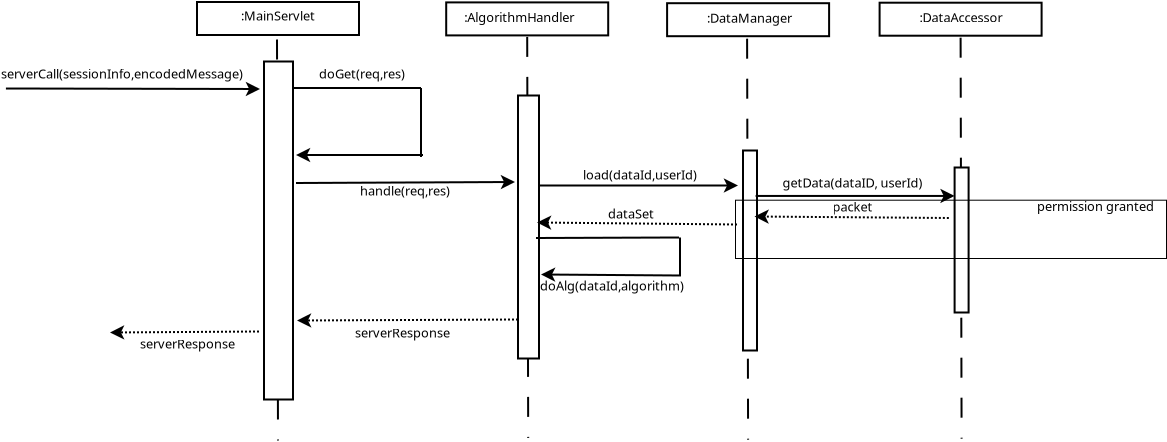 <?xml version="1.0" encoding="UTF-8"?>
<dia:diagram xmlns:dia="http://www.lysator.liu.se/~alla/dia/">
  <dia:layer name="Hintergrund" visible="true" active="true">
    <dia:object type="Standard - Line" version="0" id="O0">
      <dia:attribute name="obj_pos">
        <dia:point val="9.7,0.7"/>
      </dia:attribute>
      <dia:attribute name="obj_bb">
        <dia:rectangle val="9.65,0.65;9.8,20.8"/>
      </dia:attribute>
      <dia:attribute name="conn_endpoints">
        <dia:point val="9.7,0.7"/>
        <dia:point val="9.75,20.75"/>
      </dia:attribute>
      <dia:attribute name="numcp">
        <dia:int val="1"/>
      </dia:attribute>
      <dia:attribute name="line_style">
        <dia:enum val="1"/>
      </dia:attribute>
    </dia:object>
    <dia:object type="Standard - Line" version="0" id="O1">
      <dia:attribute name="obj_pos">
        <dia:point val="33.205,0.66"/>
      </dia:attribute>
      <dia:attribute name="obj_bb">
        <dia:rectangle val="33.155,0.61;33.305,20.76"/>
      </dia:attribute>
      <dia:attribute name="conn_endpoints">
        <dia:point val="33.205,0.66"/>
        <dia:point val="33.255,20.71"/>
      </dia:attribute>
      <dia:attribute name="numcp">
        <dia:int val="1"/>
      </dia:attribute>
      <dia:attribute name="line_style">
        <dia:enum val="1"/>
      </dia:attribute>
    </dia:object>
    <dia:object type="Standard - Line" version="0" id="O2">
      <dia:attribute name="obj_pos">
        <dia:point val="22.21,0.57"/>
      </dia:attribute>
      <dia:attribute name="obj_bb">
        <dia:rectangle val="22.16,0.52;22.31,20.67"/>
      </dia:attribute>
      <dia:attribute name="conn_endpoints">
        <dia:point val="22.21,0.57"/>
        <dia:point val="22.26,20.62"/>
      </dia:attribute>
      <dia:attribute name="numcp">
        <dia:int val="1"/>
      </dia:attribute>
      <dia:attribute name="line_style">
        <dia:enum val="1"/>
      </dia:attribute>
    </dia:object>
    <dia:object type="Standard - Box" version="0" id="O3">
      <dia:attribute name="obj_pos">
        <dia:point val="9.05,1.8"/>
      </dia:attribute>
      <dia:attribute name="obj_bb">
        <dia:rectangle val="9,1.75;10.55,18.75"/>
      </dia:attribute>
      <dia:attribute name="elem_corner">
        <dia:point val="9.05,1.8"/>
      </dia:attribute>
      <dia:attribute name="elem_width">
        <dia:real val="1.45"/>
      </dia:attribute>
      <dia:attribute name="elem_height">
        <dia:real val="16.9"/>
      </dia:attribute>
      <dia:attribute name="show_background">
        <dia:boolean val="true"/>
      </dia:attribute>
    </dia:object>
    <dia:object type="Standard - Box" version="0" id="O4">
      <dia:attribute name="obj_pos">
        <dia:point val="21.75,3.5"/>
      </dia:attribute>
      <dia:attribute name="obj_bb">
        <dia:rectangle val="21.7,3.45;22.85,16.7"/>
      </dia:attribute>
      <dia:attribute name="elem_corner">
        <dia:point val="21.75,3.5"/>
      </dia:attribute>
      <dia:attribute name="elem_width">
        <dia:real val="1.05"/>
      </dia:attribute>
      <dia:attribute name="elem_height">
        <dia:real val="13.15"/>
      </dia:attribute>
      <dia:attribute name="show_background">
        <dia:boolean val="true"/>
      </dia:attribute>
    </dia:object>
    <dia:object type="Standard - Box" version="0" id="O5">
      <dia:attribute name="obj_pos">
        <dia:point val="33,6.25"/>
      </dia:attribute>
      <dia:attribute name="obj_bb">
        <dia:rectangle val="32.95,6.2;33.75,16.3"/>
      </dia:attribute>
      <dia:attribute name="elem_corner">
        <dia:point val="33,6.25"/>
      </dia:attribute>
      <dia:attribute name="elem_width">
        <dia:real val="0.7"/>
      </dia:attribute>
      <dia:attribute name="elem_height">
        <dia:real val="10"/>
      </dia:attribute>
      <dia:attribute name="show_background">
        <dia:boolean val="true"/>
      </dia:attribute>
    </dia:object>
    <dia:object type="Standard - Text" version="1" id="O6">
      <dia:attribute name="obj_pos">
        <dia:point val="10.75,0.375"/>
      </dia:attribute>
      <dia:attribute name="obj_bb">
        <dia:rectangle val="10.75,-0.22;10.75,0.527"/>
      </dia:attribute>
      <dia:attribute name="text">
        <dia:composite type="text">
          <dia:attribute name="string">
            <dia:string>##</dia:string>
          </dia:attribute>
          <dia:attribute name="font">
            <dia:font family="sans" style="0" name="Helvetica"/>
          </dia:attribute>
          <dia:attribute name="height">
            <dia:real val="0.8"/>
          </dia:attribute>
          <dia:attribute name="pos">
            <dia:point val="10.75,0.375"/>
          </dia:attribute>
          <dia:attribute name="color">
            <dia:color val="#000000"/>
          </dia:attribute>
          <dia:attribute name="alignment">
            <dia:enum val="0"/>
          </dia:attribute>
        </dia:composite>
      </dia:attribute>
      <dia:attribute name="valign">
        <dia:enum val="3"/>
      </dia:attribute>
    </dia:object>
    <dia:object type="Standard - Box" version="0" id="O7">
      <dia:attribute name="obj_pos">
        <dia:point val="5.7,-1.175"/>
      </dia:attribute>
      <dia:attribute name="obj_bb">
        <dia:rectangle val="5.65,-1.225;13.85,0.525"/>
      </dia:attribute>
      <dia:attribute name="elem_corner">
        <dia:point val="5.7,-1.175"/>
      </dia:attribute>
      <dia:attribute name="elem_width">
        <dia:real val="8.1"/>
      </dia:attribute>
      <dia:attribute name="elem_height">
        <dia:real val="1.65"/>
      </dia:attribute>
      <dia:attribute name="show_background">
        <dia:boolean val="true"/>
      </dia:attribute>
    </dia:object>
    <dia:object type="Standard - Box" version="0" id="O8">
      <dia:attribute name="obj_pos">
        <dia:point val="29.205,-1.115"/>
      </dia:attribute>
      <dia:attribute name="obj_bb">
        <dia:rectangle val="29.155,-1.165;37.355,0.585"/>
      </dia:attribute>
      <dia:attribute name="elem_corner">
        <dia:point val="29.205,-1.115"/>
      </dia:attribute>
      <dia:attribute name="elem_width">
        <dia:real val="8.1"/>
      </dia:attribute>
      <dia:attribute name="elem_height">
        <dia:real val="1.65"/>
      </dia:attribute>
      <dia:attribute name="show_background">
        <dia:boolean val="true"/>
      </dia:attribute>
    </dia:object>
    <dia:object type="Standard - Box" version="0" id="O9">
      <dia:attribute name="obj_pos">
        <dia:point val="18.16,-1.155"/>
      </dia:attribute>
      <dia:attribute name="obj_bb">
        <dia:rectangle val="18.11,-1.205;26.31,0.545"/>
      </dia:attribute>
      <dia:attribute name="elem_corner">
        <dia:point val="18.16,-1.155"/>
      </dia:attribute>
      <dia:attribute name="elem_width">
        <dia:real val="8.1"/>
      </dia:attribute>
      <dia:attribute name="elem_height">
        <dia:real val="1.65"/>
      </dia:attribute>
      <dia:attribute name="show_background">
        <dia:boolean val="true"/>
      </dia:attribute>
    </dia:object>
    <dia:object type="Standard - Text" version="1" id="O10">
      <dia:attribute name="obj_pos">
        <dia:point val="7.9,-0.25"/>
      </dia:attribute>
      <dia:attribute name="obj_bb">
        <dia:rectangle val="7.9,-0.845;11.91,-0.098"/>
      </dia:attribute>
      <dia:attribute name="text">
        <dia:composite type="text">
          <dia:attribute name="string">
            <dia:string>#:MainServlet#</dia:string>
          </dia:attribute>
          <dia:attribute name="font">
            <dia:font family="sans" style="0" name="Helvetica"/>
          </dia:attribute>
          <dia:attribute name="height">
            <dia:real val="0.8"/>
          </dia:attribute>
          <dia:attribute name="pos">
            <dia:point val="7.9,-0.25"/>
          </dia:attribute>
          <dia:attribute name="color">
            <dia:color val="#000000"/>
          </dia:attribute>
          <dia:attribute name="alignment">
            <dia:enum val="0"/>
          </dia:attribute>
        </dia:composite>
      </dia:attribute>
      <dia:attribute name="valign">
        <dia:enum val="3"/>
      </dia:attribute>
    </dia:object>
    <dia:object type="Standard - Text" version="1" id="O11">
      <dia:attribute name="obj_pos">
        <dia:point val="19.06,-0.18"/>
      </dia:attribute>
      <dia:attribute name="obj_bb">
        <dia:rectangle val="19.06,-0.775;24.93,-0.028"/>
      </dia:attribute>
      <dia:attribute name="text">
        <dia:composite type="text">
          <dia:attribute name="string">
            <dia:string>#:AlgorithmHandler#</dia:string>
          </dia:attribute>
          <dia:attribute name="font">
            <dia:font family="sans" style="0" name="Helvetica"/>
          </dia:attribute>
          <dia:attribute name="height">
            <dia:real val="0.8"/>
          </dia:attribute>
          <dia:attribute name="pos">
            <dia:point val="19.06,-0.18"/>
          </dia:attribute>
          <dia:attribute name="color">
            <dia:color val="#000000"/>
          </dia:attribute>
          <dia:attribute name="alignment">
            <dia:enum val="0"/>
          </dia:attribute>
        </dia:composite>
      </dia:attribute>
      <dia:attribute name="valign">
        <dia:enum val="3"/>
      </dia:attribute>
    </dia:object>
    <dia:object type="Standard - Text" version="1" id="O12">
      <dia:attribute name="obj_pos">
        <dia:point val="31.205,-0.14"/>
      </dia:attribute>
      <dia:attribute name="obj_bb">
        <dia:rectangle val="31.205,-0.735;35.755,0.013"/>
      </dia:attribute>
      <dia:attribute name="text">
        <dia:composite type="text">
          <dia:attribute name="string">
            <dia:string>#:DataManager#</dia:string>
          </dia:attribute>
          <dia:attribute name="font">
            <dia:font family="sans" style="0" name="Helvetica"/>
          </dia:attribute>
          <dia:attribute name="height">
            <dia:real val="0.8"/>
          </dia:attribute>
          <dia:attribute name="pos">
            <dia:point val="31.205,-0.14"/>
          </dia:attribute>
          <dia:attribute name="color">
            <dia:color val="#000000"/>
          </dia:attribute>
          <dia:attribute name="alignment">
            <dia:enum val="0"/>
          </dia:attribute>
        </dia:composite>
      </dia:attribute>
      <dia:attribute name="valign">
        <dia:enum val="3"/>
      </dia:attribute>
    </dia:object>
    <dia:object type="Standard - Line" version="0" id="O13">
      <dia:attribute name="obj_pos">
        <dia:point val="-3.854,3.15"/>
      </dia:attribute>
      <dia:attribute name="obj_bb">
        <dia:rectangle val="-3.904,2.812;8.962,3.536"/>
      </dia:attribute>
      <dia:attribute name="conn_endpoints">
        <dia:point val="-3.854,3.15"/>
        <dia:point val="8.85,3.175"/>
      </dia:attribute>
      <dia:attribute name="numcp">
        <dia:int val="1"/>
      </dia:attribute>
      <dia:attribute name="end_arrow">
        <dia:enum val="22"/>
      </dia:attribute>
      <dia:attribute name="end_arrow_length">
        <dia:real val="0.5"/>
      </dia:attribute>
      <dia:attribute name="end_arrow_width">
        <dia:real val="0.5"/>
      </dia:attribute>
    </dia:object>
    <dia:object type="Standard - Line" version="0" id="O14">
      <dia:attribute name="obj_pos">
        <dia:point val="10.55,3.125"/>
      </dia:attribute>
      <dia:attribute name="obj_bb">
        <dia:rectangle val="10.5,3.075;16.95,3.175"/>
      </dia:attribute>
      <dia:attribute name="conn_endpoints">
        <dia:point val="10.55,3.125"/>
        <dia:point val="16.9,3.125"/>
      </dia:attribute>
      <dia:attribute name="numcp">
        <dia:int val="1"/>
      </dia:attribute>
    </dia:object>
    <dia:object type="Standard - Line" version="0" id="O15">
      <dia:attribute name="obj_pos">
        <dia:point val="16.9,3.125"/>
      </dia:attribute>
      <dia:attribute name="obj_bb">
        <dia:rectangle val="16.85,3.075;16.95,6.625"/>
      </dia:attribute>
      <dia:attribute name="conn_endpoints">
        <dia:point val="16.9,3.125"/>
        <dia:point val="16.9,6.575"/>
      </dia:attribute>
      <dia:attribute name="numcp">
        <dia:int val="1"/>
      </dia:attribute>
    </dia:object>
    <dia:object type="Standard - Line" version="0" id="O16">
      <dia:attribute name="obj_pos">
        <dia:point val="17,6.475"/>
      </dia:attribute>
      <dia:attribute name="obj_bb">
        <dia:rectangle val="10.538,6.113;17.05,6.837"/>
      </dia:attribute>
      <dia:attribute name="conn_endpoints">
        <dia:point val="17,6.475"/>
        <dia:point val="10.65,6.475"/>
      </dia:attribute>
      <dia:attribute name="numcp">
        <dia:int val="1"/>
      </dia:attribute>
      <dia:attribute name="end_arrow">
        <dia:enum val="22"/>
      </dia:attribute>
      <dia:attribute name="end_arrow_length">
        <dia:real val="0.5"/>
      </dia:attribute>
      <dia:attribute name="end_arrow_width">
        <dia:real val="0.5"/>
      </dia:attribute>
    </dia:object>
    <dia:object type="Standard - Line" version="0" id="O17">
      <dia:attribute name="obj_pos">
        <dia:point val="10.65,7.875"/>
      </dia:attribute>
      <dia:attribute name="obj_bb">
        <dia:rectangle val="10.6,7.466;21.712,8.19"/>
      </dia:attribute>
      <dia:attribute name="conn_endpoints">
        <dia:point val="10.65,7.875"/>
        <dia:point val="21.6,7.825"/>
      </dia:attribute>
      <dia:attribute name="numcp">
        <dia:int val="1"/>
      </dia:attribute>
      <dia:attribute name="end_arrow">
        <dia:enum val="22"/>
      </dia:attribute>
      <dia:attribute name="end_arrow_length">
        <dia:real val="0.5"/>
      </dia:attribute>
      <dia:attribute name="end_arrow_width">
        <dia:real val="0.5"/>
      </dia:attribute>
    </dia:object>
    <dia:object type="Standard - Line" version="0" id="O18">
      <dia:attribute name="obj_pos">
        <dia:point val="21.75,14.7"/>
      </dia:attribute>
      <dia:attribute name="obj_bb">
        <dia:rectangle val="10.588,14.385;21.8,15.109"/>
      </dia:attribute>
      <dia:attribute name="conn_endpoints">
        <dia:point val="21.75,14.7"/>
        <dia:point val="10.7,14.75"/>
      </dia:attribute>
      <dia:attribute name="numcp">
        <dia:int val="1"/>
      </dia:attribute>
      <dia:attribute name="line_style">
        <dia:enum val="4"/>
      </dia:attribute>
      <dia:attribute name="end_arrow">
        <dia:enum val="22"/>
      </dia:attribute>
      <dia:attribute name="end_arrow_length">
        <dia:real val="0.5"/>
      </dia:attribute>
      <dia:attribute name="end_arrow_width">
        <dia:real val="0.5"/>
      </dia:attribute>
    </dia:object>
    <dia:object type="Standard - Line" version="0" id="O19">
      <dia:attribute name="obj_pos">
        <dia:point val="8.8,15.3"/>
      </dia:attribute>
      <dia:attribute name="obj_bb">
        <dia:rectangle val="1.238,14.984;8.85,15.708"/>
      </dia:attribute>
      <dia:attribute name="conn_endpoints">
        <dia:point val="8.8,15.3"/>
        <dia:point val="1.35,15.35"/>
      </dia:attribute>
      <dia:attribute name="numcp">
        <dia:int val="1"/>
      </dia:attribute>
      <dia:attribute name="line_style">
        <dia:enum val="4"/>
      </dia:attribute>
      <dia:attribute name="end_arrow">
        <dia:enum val="22"/>
      </dia:attribute>
      <dia:attribute name="end_arrow_length">
        <dia:real val="0.5"/>
      </dia:attribute>
      <dia:attribute name="end_arrow_width">
        <dia:real val="0.5"/>
      </dia:attribute>
    </dia:object>
    <dia:object type="Standard - Line" version="0" id="O20">
      <dia:attribute name="obj_pos">
        <dia:point val="22.65,10.625"/>
      </dia:attribute>
      <dia:attribute name="obj_bb">
        <dia:rectangle val="22.6,10.55;29.85,10.675"/>
      </dia:attribute>
      <dia:attribute name="conn_endpoints">
        <dia:point val="22.65,10.625"/>
        <dia:point val="29.8,10.6"/>
      </dia:attribute>
      <dia:attribute name="numcp">
        <dia:int val="1"/>
      </dia:attribute>
    </dia:object>
    <dia:object type="Standard - Line" version="0" id="O21">
      <dia:attribute name="obj_pos">
        <dia:point val="29.9,12.5"/>
      </dia:attribute>
      <dia:attribute name="obj_bb">
        <dia:rectangle val="22.788,12.093;29.95,12.816"/>
      </dia:attribute>
      <dia:attribute name="conn_endpoints">
        <dia:point val="29.9,12.5"/>
        <dia:point val="22.9,12.45"/>
      </dia:attribute>
      <dia:attribute name="numcp">
        <dia:int val="1"/>
      </dia:attribute>
      <dia:attribute name="end_arrow">
        <dia:enum val="22"/>
      </dia:attribute>
      <dia:attribute name="end_arrow_length">
        <dia:real val="0.5"/>
      </dia:attribute>
      <dia:attribute name="end_arrow_width">
        <dia:real val="0.5"/>
      </dia:attribute>
    </dia:object>
    <dia:object type="Standard - Text" version="1" id="O22">
      <dia:attribute name="obj_pos">
        <dia:point val="2.85,16.15"/>
      </dia:attribute>
      <dia:attribute name="obj_bb">
        <dia:rectangle val="2.85,15.555;7.955,16.302"/>
      </dia:attribute>
      <dia:attribute name="text">
        <dia:composite type="text">
          <dia:attribute name="string">
            <dia:string>#serverResponse#</dia:string>
          </dia:attribute>
          <dia:attribute name="font">
            <dia:font family="sans" style="0" name="Helvetica"/>
          </dia:attribute>
          <dia:attribute name="height">
            <dia:real val="0.8"/>
          </dia:attribute>
          <dia:attribute name="pos">
            <dia:point val="2.85,16.15"/>
          </dia:attribute>
          <dia:attribute name="color">
            <dia:color val="#000000"/>
          </dia:attribute>
          <dia:attribute name="alignment">
            <dia:enum val="0"/>
          </dia:attribute>
        </dia:composite>
      </dia:attribute>
      <dia:attribute name="valign">
        <dia:enum val="3"/>
      </dia:attribute>
    </dia:object>
    <dia:object type="Standard - Text" version="1" id="O23">
      <dia:attribute name="obj_pos">
        <dia:point val="13.605,15.605"/>
      </dia:attribute>
      <dia:attribute name="obj_bb">
        <dia:rectangle val="13.605,15.01;18.71,15.758"/>
      </dia:attribute>
      <dia:attribute name="text">
        <dia:composite type="text">
          <dia:attribute name="string">
            <dia:string>#serverResponse#</dia:string>
          </dia:attribute>
          <dia:attribute name="font">
            <dia:font family="sans" style="0" name="Helvetica"/>
          </dia:attribute>
          <dia:attribute name="height">
            <dia:real val="0.8"/>
          </dia:attribute>
          <dia:attribute name="pos">
            <dia:point val="13.605,15.605"/>
          </dia:attribute>
          <dia:attribute name="color">
            <dia:color val="#000000"/>
          </dia:attribute>
          <dia:attribute name="alignment">
            <dia:enum val="0"/>
          </dia:attribute>
        </dia:composite>
      </dia:attribute>
      <dia:attribute name="valign">
        <dia:enum val="3"/>
      </dia:attribute>
    </dia:object>
    <dia:object type="Standard - Text" version="1" id="O24">
      <dia:attribute name="obj_pos">
        <dia:point val="-4.1,2.65"/>
      </dia:attribute>
      <dia:attribute name="obj_bb">
        <dia:rectangle val="-4.1,2.055;8.967,2.803"/>
      </dia:attribute>
      <dia:attribute name="text">
        <dia:composite type="text">
          <dia:attribute name="string">
            <dia:string>#serverCall(sessionInfo,encodedMessage)#</dia:string>
          </dia:attribute>
          <dia:attribute name="font">
            <dia:font family="sans" style="0" name="Helvetica"/>
          </dia:attribute>
          <dia:attribute name="height">
            <dia:real val="0.8"/>
          </dia:attribute>
          <dia:attribute name="pos">
            <dia:point val="-4.1,2.65"/>
          </dia:attribute>
          <dia:attribute name="color">
            <dia:color val="#000000"/>
          </dia:attribute>
          <dia:attribute name="alignment">
            <dia:enum val="0"/>
          </dia:attribute>
        </dia:composite>
      </dia:attribute>
      <dia:attribute name="valign">
        <dia:enum val="3"/>
      </dia:attribute>
    </dia:object>
    <dia:object type="Standard - Text" version="1" id="O25">
      <dia:attribute name="obj_pos">
        <dia:point val="11.805,2.65"/>
      </dia:attribute>
      <dia:attribute name="obj_bb">
        <dia:rectangle val="11.805,2.055;16.473,2.803"/>
      </dia:attribute>
      <dia:attribute name="text">
        <dia:composite type="text">
          <dia:attribute name="string">
            <dia:string>#doGet(req,res)#</dia:string>
          </dia:attribute>
          <dia:attribute name="font">
            <dia:font family="sans" style="0" name="Helvetica"/>
          </dia:attribute>
          <dia:attribute name="height">
            <dia:real val="0.8"/>
          </dia:attribute>
          <dia:attribute name="pos">
            <dia:point val="11.805,2.65"/>
          </dia:attribute>
          <dia:attribute name="color">
            <dia:color val="#000000"/>
          </dia:attribute>
          <dia:attribute name="alignment">
            <dia:enum val="0"/>
          </dia:attribute>
        </dia:composite>
      </dia:attribute>
      <dia:attribute name="valign">
        <dia:enum val="3"/>
      </dia:attribute>
    </dia:object>
    <dia:object type="Standard - Text" version="1" id="O26">
      <dia:attribute name="obj_pos">
        <dia:point val="13.855,8.5"/>
      </dia:attribute>
      <dia:attribute name="obj_bb">
        <dia:rectangle val="13.855,7.905;18.765,8.652"/>
      </dia:attribute>
      <dia:attribute name="text">
        <dia:composite type="text">
          <dia:attribute name="string">
            <dia:string>#handle(req,res)#</dia:string>
          </dia:attribute>
          <dia:attribute name="font">
            <dia:font family="sans" style="0" name="Helvetica"/>
          </dia:attribute>
          <dia:attribute name="height">
            <dia:real val="0.8"/>
          </dia:attribute>
          <dia:attribute name="pos">
            <dia:point val="13.855,8.5"/>
          </dia:attribute>
          <dia:attribute name="color">
            <dia:color val="#000000"/>
          </dia:attribute>
          <dia:attribute name="alignment">
            <dia:enum val="0"/>
          </dia:attribute>
        </dia:composite>
      </dia:attribute>
      <dia:attribute name="valign">
        <dia:enum val="3"/>
      </dia:attribute>
    </dia:object>
    <dia:object type="Standard - Text" version="1" id="O27">
      <dia:attribute name="obj_pos">
        <dia:point val="22.855,13.25"/>
      </dia:attribute>
      <dia:attribute name="obj_bb">
        <dia:rectangle val="22.855,12.655;30.508,13.402"/>
      </dia:attribute>
      <dia:attribute name="text">
        <dia:composite type="text">
          <dia:attribute name="string">
            <dia:string>#doAlg(dataId,algorithm)#</dia:string>
          </dia:attribute>
          <dia:attribute name="font">
            <dia:font family="sans" style="0" name="Helvetica"/>
          </dia:attribute>
          <dia:attribute name="height">
            <dia:real val="0.8"/>
          </dia:attribute>
          <dia:attribute name="pos">
            <dia:point val="22.855,13.25"/>
          </dia:attribute>
          <dia:attribute name="color">
            <dia:color val="#000000"/>
          </dia:attribute>
          <dia:attribute name="alignment">
            <dia:enum val="0"/>
          </dia:attribute>
        </dia:composite>
      </dia:attribute>
      <dia:attribute name="valign">
        <dia:enum val="3"/>
      </dia:attribute>
    </dia:object>
    <dia:object type="Standard - Line" version="0" id="O28">
      <dia:attribute name="obj_pos">
        <dia:point val="29.85,10.6"/>
      </dia:attribute>
      <dia:attribute name="obj_bb">
        <dia:rectangle val="29.8,10.55;29.9,12.55"/>
      </dia:attribute>
      <dia:attribute name="conn_endpoints">
        <dia:point val="29.85,10.6"/>
        <dia:point val="29.85,12.5"/>
      </dia:attribute>
      <dia:attribute name="numcp">
        <dia:int val="1"/>
      </dia:attribute>
    </dia:object>
    <dia:object type="Standard - Line" version="0" id="O29">
      <dia:attribute name="obj_pos">
        <dia:point val="22.8,8"/>
      </dia:attribute>
      <dia:attribute name="obj_bb">
        <dia:rectangle val="22.75,7.638;32.862,8.362"/>
      </dia:attribute>
      <dia:attribute name="conn_endpoints">
        <dia:point val="22.8,8"/>
        <dia:point val="32.75,8"/>
      </dia:attribute>
      <dia:attribute name="numcp">
        <dia:int val="1"/>
      </dia:attribute>
      <dia:attribute name="end_arrow">
        <dia:enum val="22"/>
      </dia:attribute>
      <dia:attribute name="end_arrow_length">
        <dia:real val="0.5"/>
      </dia:attribute>
      <dia:attribute name="end_arrow_width">
        <dia:real val="0.5"/>
      </dia:attribute>
    </dia:object>
    <dia:object type="Standard - Text" version="1" id="O30">
      <dia:attribute name="obj_pos">
        <dia:point val="25,7.7"/>
      </dia:attribute>
      <dia:attribute name="obj_bb">
        <dia:rectangle val="25,7.105;31.105,7.853"/>
      </dia:attribute>
      <dia:attribute name="text">
        <dia:composite type="text">
          <dia:attribute name="string">
            <dia:string>#load(dataId,userId)#</dia:string>
          </dia:attribute>
          <dia:attribute name="font">
            <dia:font family="sans" style="0" name="Helvetica"/>
          </dia:attribute>
          <dia:attribute name="height">
            <dia:real val="0.8"/>
          </dia:attribute>
          <dia:attribute name="pos">
            <dia:point val="25,7.7"/>
          </dia:attribute>
          <dia:attribute name="color">
            <dia:color val="#000000"/>
          </dia:attribute>
          <dia:attribute name="alignment">
            <dia:enum val="0"/>
          </dia:attribute>
        </dia:composite>
      </dia:attribute>
      <dia:attribute name="valign">
        <dia:enum val="3"/>
      </dia:attribute>
    </dia:object>
    <dia:object type="Standard - Line" version="0" id="O31">
      <dia:attribute name="obj_pos">
        <dia:point val="32.7,9.95"/>
      </dia:attribute>
      <dia:attribute name="obj_bb">
        <dia:rectangle val="22.588,9.494;32.751,10.218"/>
      </dia:attribute>
      <dia:attribute name="conn_endpoints">
        <dia:point val="32.7,9.95"/>
        <dia:point val="22.7,9.85"/>
      </dia:attribute>
      <dia:attribute name="numcp">
        <dia:int val="1"/>
      </dia:attribute>
      <dia:attribute name="line_style">
        <dia:enum val="4"/>
      </dia:attribute>
      <dia:attribute name="end_arrow">
        <dia:enum val="22"/>
      </dia:attribute>
      <dia:attribute name="end_arrow_length">
        <dia:real val="0.5"/>
      </dia:attribute>
      <dia:attribute name="end_arrow_width">
        <dia:real val="0.5"/>
      </dia:attribute>
    </dia:object>
    <dia:object type="Standard - Text" version="1" id="O32">
      <dia:attribute name="obj_pos">
        <dia:point val="26.25,9.65"/>
      </dia:attribute>
      <dia:attribute name="obj_bb">
        <dia:rectangle val="26.25,9.055;28.745,9.803"/>
      </dia:attribute>
      <dia:attribute name="text">
        <dia:composite type="text">
          <dia:attribute name="string">
            <dia:string>#dataSet#</dia:string>
          </dia:attribute>
          <dia:attribute name="font">
            <dia:font family="sans" style="0" name="Helvetica"/>
          </dia:attribute>
          <dia:attribute name="height">
            <dia:real val="0.8"/>
          </dia:attribute>
          <dia:attribute name="pos">
            <dia:point val="26.25,9.65"/>
          </dia:attribute>
          <dia:attribute name="color">
            <dia:color val="#000000"/>
          </dia:attribute>
          <dia:attribute name="alignment">
            <dia:enum val="0"/>
          </dia:attribute>
        </dia:composite>
      </dia:attribute>
      <dia:attribute name="valign">
        <dia:enum val="3"/>
      </dia:attribute>
    </dia:object>
    <dia:object type="Standard - Text" version="1" id="O33">
      <dia:attribute name="obj_pos">
        <dia:point val="47.7,9.275"/>
      </dia:attribute>
      <dia:attribute name="obj_bb">
        <dia:rectangle val="47.7,8.68;53.917,9.428"/>
      </dia:attribute>
      <dia:attribute name="text">
        <dia:composite type="text">
          <dia:attribute name="string">
            <dia:string>#permission granted#</dia:string>
          </dia:attribute>
          <dia:attribute name="font">
            <dia:font family="sans" style="0" name="Helvetica"/>
          </dia:attribute>
          <dia:attribute name="height">
            <dia:real val="0.8"/>
          </dia:attribute>
          <dia:attribute name="pos">
            <dia:point val="47.7,9.275"/>
          </dia:attribute>
          <dia:attribute name="color">
            <dia:color val="#000000"/>
          </dia:attribute>
          <dia:attribute name="alignment">
            <dia:enum val="0"/>
          </dia:attribute>
        </dia:composite>
      </dia:attribute>
      <dia:attribute name="valign">
        <dia:enum val="3"/>
      </dia:attribute>
    </dia:object>
    <dia:object type="Standard - Line" version="0" id="O34">
      <dia:attribute name="obj_pos">
        <dia:point val="43.88,0.61"/>
      </dia:attribute>
      <dia:attribute name="obj_bb">
        <dia:rectangle val="43.83,0.56;43.98,20.71"/>
      </dia:attribute>
      <dia:attribute name="conn_endpoints">
        <dia:point val="43.88,0.61"/>
        <dia:point val="43.93,20.66"/>
      </dia:attribute>
      <dia:attribute name="numcp">
        <dia:int val="1"/>
      </dia:attribute>
      <dia:attribute name="line_style">
        <dia:enum val="1"/>
      </dia:attribute>
    </dia:object>
    <dia:object type="Standard - Box" version="0" id="O35">
      <dia:attribute name="obj_pos">
        <dia:point val="39.83,-1.14"/>
      </dia:attribute>
      <dia:attribute name="obj_bb">
        <dia:rectangle val="39.78,-1.19;47.98,0.56"/>
      </dia:attribute>
      <dia:attribute name="elem_corner">
        <dia:point val="39.83,-1.14"/>
      </dia:attribute>
      <dia:attribute name="elem_width">
        <dia:real val="8.1"/>
      </dia:attribute>
      <dia:attribute name="elem_height">
        <dia:real val="1.65"/>
      </dia:attribute>
      <dia:attribute name="show_background">
        <dia:boolean val="true"/>
      </dia:attribute>
    </dia:object>
    <dia:object type="Standard - Text" version="1" id="O36">
      <dia:attribute name="obj_pos">
        <dia:point val="41.83,-0.165"/>
      </dia:attribute>
      <dia:attribute name="obj_bb">
        <dia:rectangle val="41.83,-0.76;46.42,-0.013"/>
      </dia:attribute>
      <dia:attribute name="text">
        <dia:composite type="text">
          <dia:attribute name="string">
            <dia:string>#:DataAccessor#</dia:string>
          </dia:attribute>
          <dia:attribute name="font">
            <dia:font family="sans" style="0" name="Helvetica"/>
          </dia:attribute>
          <dia:attribute name="height">
            <dia:real val="0.8"/>
          </dia:attribute>
          <dia:attribute name="pos">
            <dia:point val="41.83,-0.165"/>
          </dia:attribute>
          <dia:attribute name="color">
            <dia:color val="#000000"/>
          </dia:attribute>
          <dia:attribute name="alignment">
            <dia:enum val="0"/>
          </dia:attribute>
        </dia:composite>
      </dia:attribute>
      <dia:attribute name="valign">
        <dia:enum val="3"/>
      </dia:attribute>
    </dia:object>
    <dia:object type="Standard - Box" version="0" id="O37">
      <dia:attribute name="obj_pos">
        <dia:point val="43.58,7.1"/>
      </dia:attribute>
      <dia:attribute name="obj_bb">
        <dia:rectangle val="43.53,7.05;44.33,14.4"/>
      </dia:attribute>
      <dia:attribute name="elem_corner">
        <dia:point val="43.58,7.1"/>
      </dia:attribute>
      <dia:attribute name="elem_width">
        <dia:real val="0.7"/>
      </dia:attribute>
      <dia:attribute name="elem_height">
        <dia:real val="7.25"/>
      </dia:attribute>
      <dia:attribute name="show_background">
        <dia:boolean val="true"/>
      </dia:attribute>
    </dia:object>
    <dia:object type="Standard - Line" version="0" id="O38">
      <dia:attribute name="obj_pos">
        <dia:point val="43.292,9.625"/>
      </dia:attribute>
      <dia:attribute name="obj_bb">
        <dia:rectangle val="33.463,9.193;43.342,9.916"/>
      </dia:attribute>
      <dia:attribute name="conn_endpoints">
        <dia:point val="43.292,9.625"/>
        <dia:point val="33.575,9.55"/>
      </dia:attribute>
      <dia:attribute name="numcp">
        <dia:int val="1"/>
      </dia:attribute>
      <dia:attribute name="line_style">
        <dia:enum val="4"/>
      </dia:attribute>
      <dia:attribute name="end_arrow">
        <dia:enum val="22"/>
      </dia:attribute>
      <dia:attribute name="end_arrow_length">
        <dia:real val="0.5"/>
      </dia:attribute>
      <dia:attribute name="end_arrow_width">
        <dia:real val="0.5"/>
      </dia:attribute>
    </dia:object>
    <dia:object type="Standard - Text" version="1" id="O39">
      <dia:attribute name="obj_pos">
        <dia:point val="37.475,9.3"/>
      </dia:attribute>
      <dia:attribute name="obj_bb">
        <dia:rectangle val="37.475,8.705;39.62,9.453"/>
      </dia:attribute>
      <dia:attribute name="text">
        <dia:composite type="text">
          <dia:attribute name="string">
            <dia:string>#packet#</dia:string>
          </dia:attribute>
          <dia:attribute name="font">
            <dia:font family="sans" style="0" name="Helvetica"/>
          </dia:attribute>
          <dia:attribute name="height">
            <dia:real val="0.8"/>
          </dia:attribute>
          <dia:attribute name="pos">
            <dia:point val="37.475,9.3"/>
          </dia:attribute>
          <dia:attribute name="color">
            <dia:color val="#000000"/>
          </dia:attribute>
          <dia:attribute name="alignment">
            <dia:enum val="0"/>
          </dia:attribute>
        </dia:composite>
      </dia:attribute>
      <dia:attribute name="valign">
        <dia:enum val="3"/>
      </dia:attribute>
    </dia:object>
    <dia:object type="Standard - Box" version="0" id="O40">
      <dia:attribute name="obj_pos">
        <dia:point val="32.625,8.735"/>
      </dia:attribute>
      <dia:attribute name="obj_bb">
        <dia:rectangle val="32.6,8.71;54.2,11.675"/>
      </dia:attribute>
      <dia:attribute name="elem_corner">
        <dia:point val="32.625,8.735"/>
      </dia:attribute>
      <dia:attribute name="elem_width">
        <dia:real val="21.55"/>
      </dia:attribute>
      <dia:attribute name="elem_height">
        <dia:real val="2.915"/>
      </dia:attribute>
      <dia:attribute name="border_width">
        <dia:real val="0.05"/>
      </dia:attribute>
      <dia:attribute name="show_background">
        <dia:boolean val="false"/>
      </dia:attribute>
    </dia:object>
    <dia:object type="Standard - Line" version="0" id="O41">
      <dia:attribute name="obj_pos">
        <dia:point val="33.63,8.522"/>
      </dia:attribute>
      <dia:attribute name="obj_bb">
        <dia:rectangle val="33.58,8.16;43.692,8.884"/>
      </dia:attribute>
      <dia:attribute name="conn_endpoints">
        <dia:point val="33.63,8.522"/>
        <dia:point val="43.58,8.522"/>
      </dia:attribute>
      <dia:attribute name="numcp">
        <dia:int val="1"/>
      </dia:attribute>
      <dia:attribute name="end_arrow">
        <dia:enum val="22"/>
      </dia:attribute>
      <dia:attribute name="end_arrow_length">
        <dia:real val="0.5"/>
      </dia:attribute>
      <dia:attribute name="end_arrow_width">
        <dia:real val="0.5"/>
      </dia:attribute>
    </dia:object>
    <dia:object type="Standard - Text" version="1" id="O42">
      <dia:attribute name="obj_pos">
        <dia:point val="34.975,8.1"/>
      </dia:attribute>
      <dia:attribute name="obj_bb">
        <dia:rectangle val="34.975,7.505;42.578,8.252"/>
      </dia:attribute>
      <dia:attribute name="text">
        <dia:composite type="text">
          <dia:attribute name="string">
            <dia:string>#getData(dataID, userId)#</dia:string>
          </dia:attribute>
          <dia:attribute name="font">
            <dia:font family="sans" style="0" name="Helvetica"/>
          </dia:attribute>
          <dia:attribute name="height">
            <dia:real val="0.8"/>
          </dia:attribute>
          <dia:attribute name="pos">
            <dia:point val="34.975,8.1"/>
          </dia:attribute>
          <dia:attribute name="color">
            <dia:color val="#000000"/>
          </dia:attribute>
          <dia:attribute name="alignment">
            <dia:enum val="0"/>
          </dia:attribute>
        </dia:composite>
      </dia:attribute>
      <dia:attribute name="valign">
        <dia:enum val="3"/>
      </dia:attribute>
    </dia:object>
  </dia:layer>
</dia:diagram>
